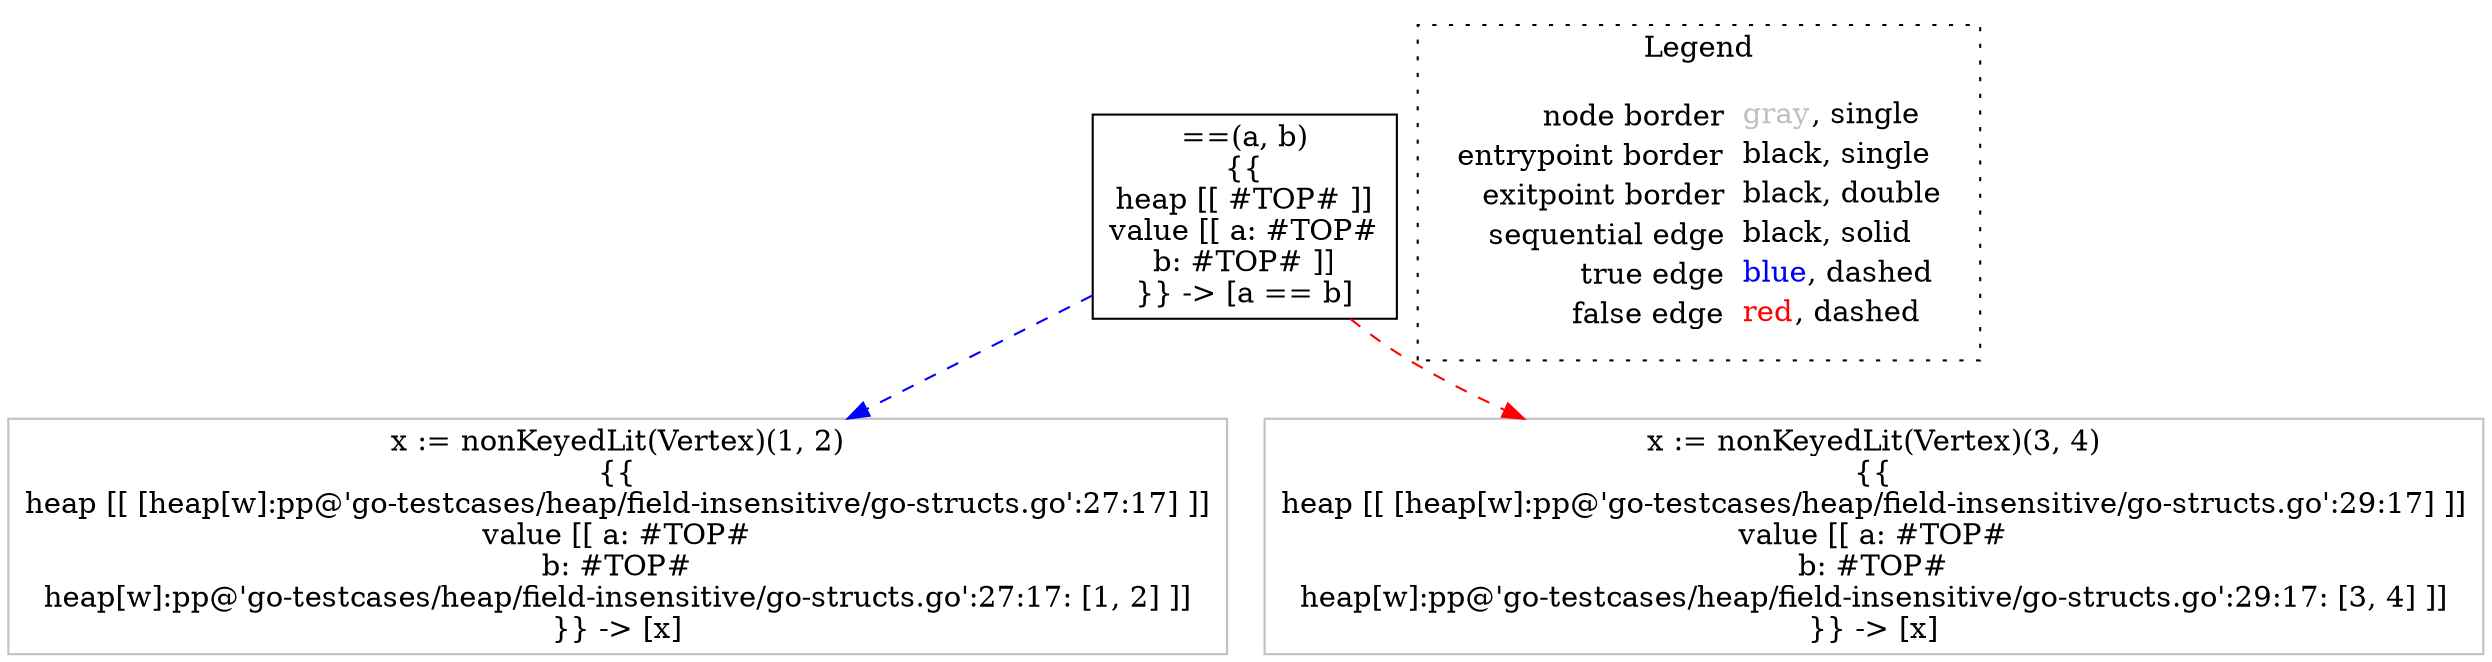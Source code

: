 digraph {
	"node0" [shape="rect",color="black",label=<==(a, b)<BR/>{{<BR/>heap [[ #TOP# ]]<BR/>value [[ a: #TOP#<BR/>b: #TOP# ]]<BR/>}} -&gt; [a == b]>];
	"node1" [shape="rect",color="gray",label=<x := nonKeyedLit(Vertex)(1, 2)<BR/>{{<BR/>heap [[ [heap[w]:pp@'go-testcases/heap/field-insensitive/go-structs.go':27:17] ]]<BR/>value [[ a: #TOP#<BR/>b: #TOP#<BR/>heap[w]:pp@'go-testcases/heap/field-insensitive/go-structs.go':27:17: [1, 2] ]]<BR/>}} -&gt; [x]>];
	"node2" [shape="rect",color="gray",label=<x := nonKeyedLit(Vertex)(3, 4)<BR/>{{<BR/>heap [[ [heap[w]:pp@'go-testcases/heap/field-insensitive/go-structs.go':29:17] ]]<BR/>value [[ a: #TOP#<BR/>b: #TOP#<BR/>heap[w]:pp@'go-testcases/heap/field-insensitive/go-structs.go':29:17: [3, 4] ]]<BR/>}} -&gt; [x]>];
	"node0" -> "node1" [color="blue",style="dashed"];
	"node0" -> "node2" [color="red",style="dashed"];
subgraph cluster_legend {
	label="Legend";
	style=dotted;
	node [shape=plaintext];
	"legend" [label=<<table border="0" cellpadding="2" cellspacing="0" cellborder="0"><tr><td align="right">node border&nbsp;</td><td align="left"><font color="gray">gray</font>, single</td></tr><tr><td align="right">entrypoint border&nbsp;</td><td align="left"><font color="black">black</font>, single</td></tr><tr><td align="right">exitpoint border&nbsp;</td><td align="left"><font color="black">black</font>, double</td></tr><tr><td align="right">sequential edge&nbsp;</td><td align="left"><font color="black">black</font>, solid</td></tr><tr><td align="right">true edge&nbsp;</td><td align="left"><font color="blue">blue</font>, dashed</td></tr><tr><td align="right">false edge&nbsp;</td><td align="left"><font color="red">red</font>, dashed</td></tr></table>>];
}

}
